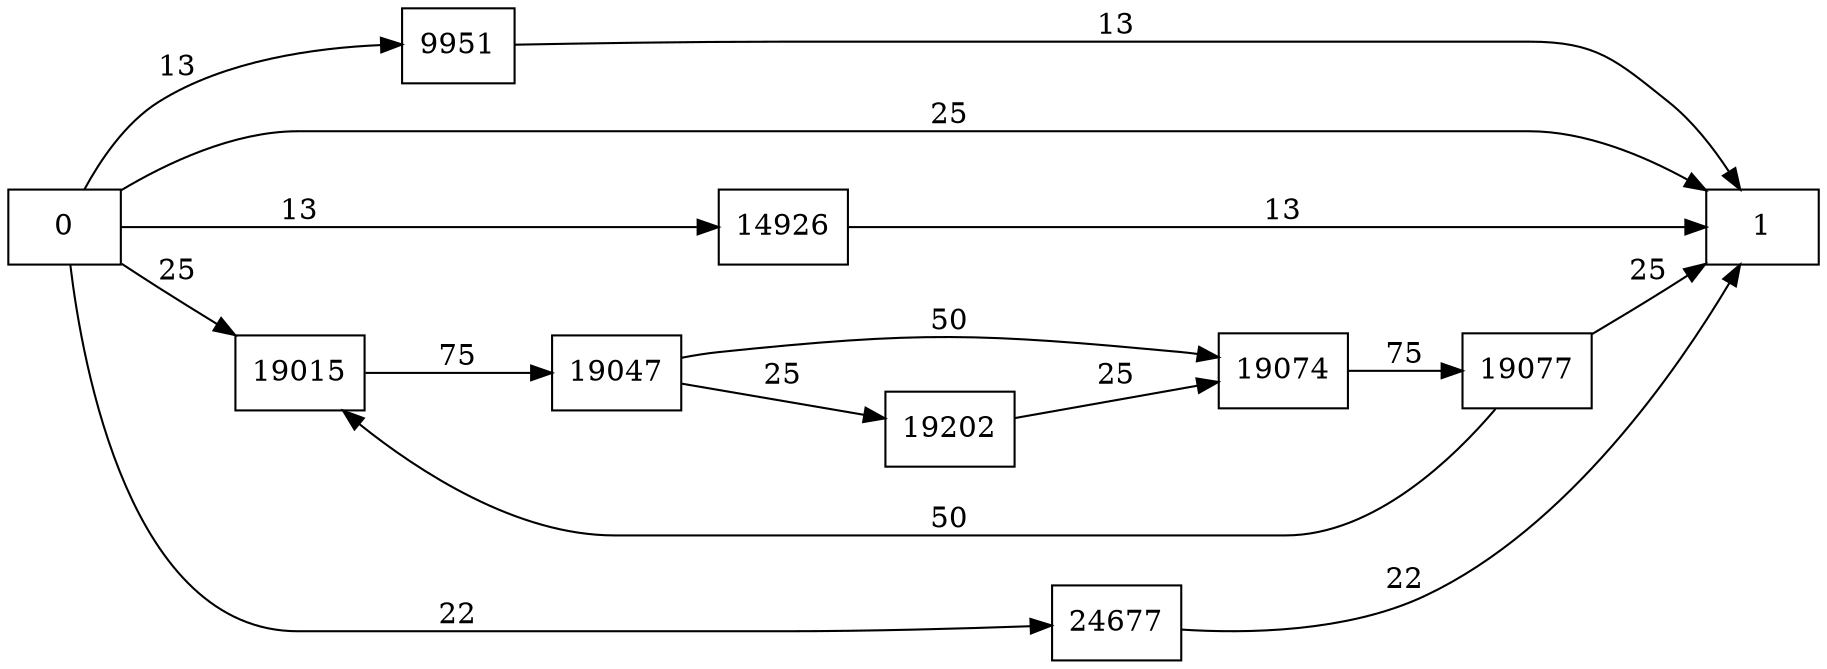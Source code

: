digraph {
	graph [rankdir=LR]
	node [shape=rectangle]
	9951 -> 1 [label=13]
	14926 -> 1 [label=13]
	19015 -> 19047 [label=75]
	19047 -> 19074 [label=50]
	19047 -> 19202 [label=25]
	19074 -> 19077 [label=75]
	19077 -> 19015 [label=50]
	19077 -> 1 [label=25]
	19202 -> 19074 [label=25]
	24677 -> 1 [label=22]
	0 -> 1 [label=25]
	0 -> 9951 [label=13]
	0 -> 14926 [label=13]
	0 -> 19015 [label=25]
	0 -> 24677 [label=22]
}
